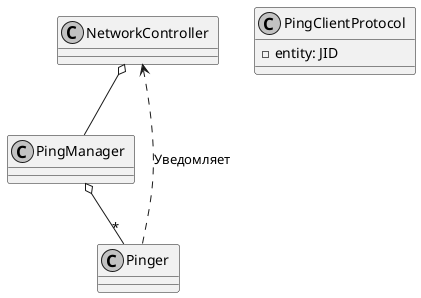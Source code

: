 @startuml ping-manager.svg
' inkscape -z -D --file=ping-manager.svg --export-pdf=ping-manager.pdf --export-area-drawing
		
skinparam monochrome true
skinparam defaultFontName Times New Roman
skinparam activityFontName Times New Roman
skinparam activityArrowFontName Times New Roman
skinparam circledCharacterFontName Times New Roman
skinparam classArrowFontName Times New Roman
skinparam classAttributeFontName Times New Roman
skinparam classFontName Times New Roman
skinparam classStereotypeFontName Times New Roman
skinparam noteFontName Times New Roman
skinparam titleFontName Times New Roman
skinparam footerFontName Times New Roman
skinparam headerFontName Times New Roman
' skinparam classAttributeIconSize 0

"NetworkController  " o-- "PingManager  "
"PingManager  " o-- "*" "Pinger  "
"Pinger  " ..> "NetworkController  ": Уведомляет

class "PingClientProtocol  " {
-entity: JID
}
@enduml